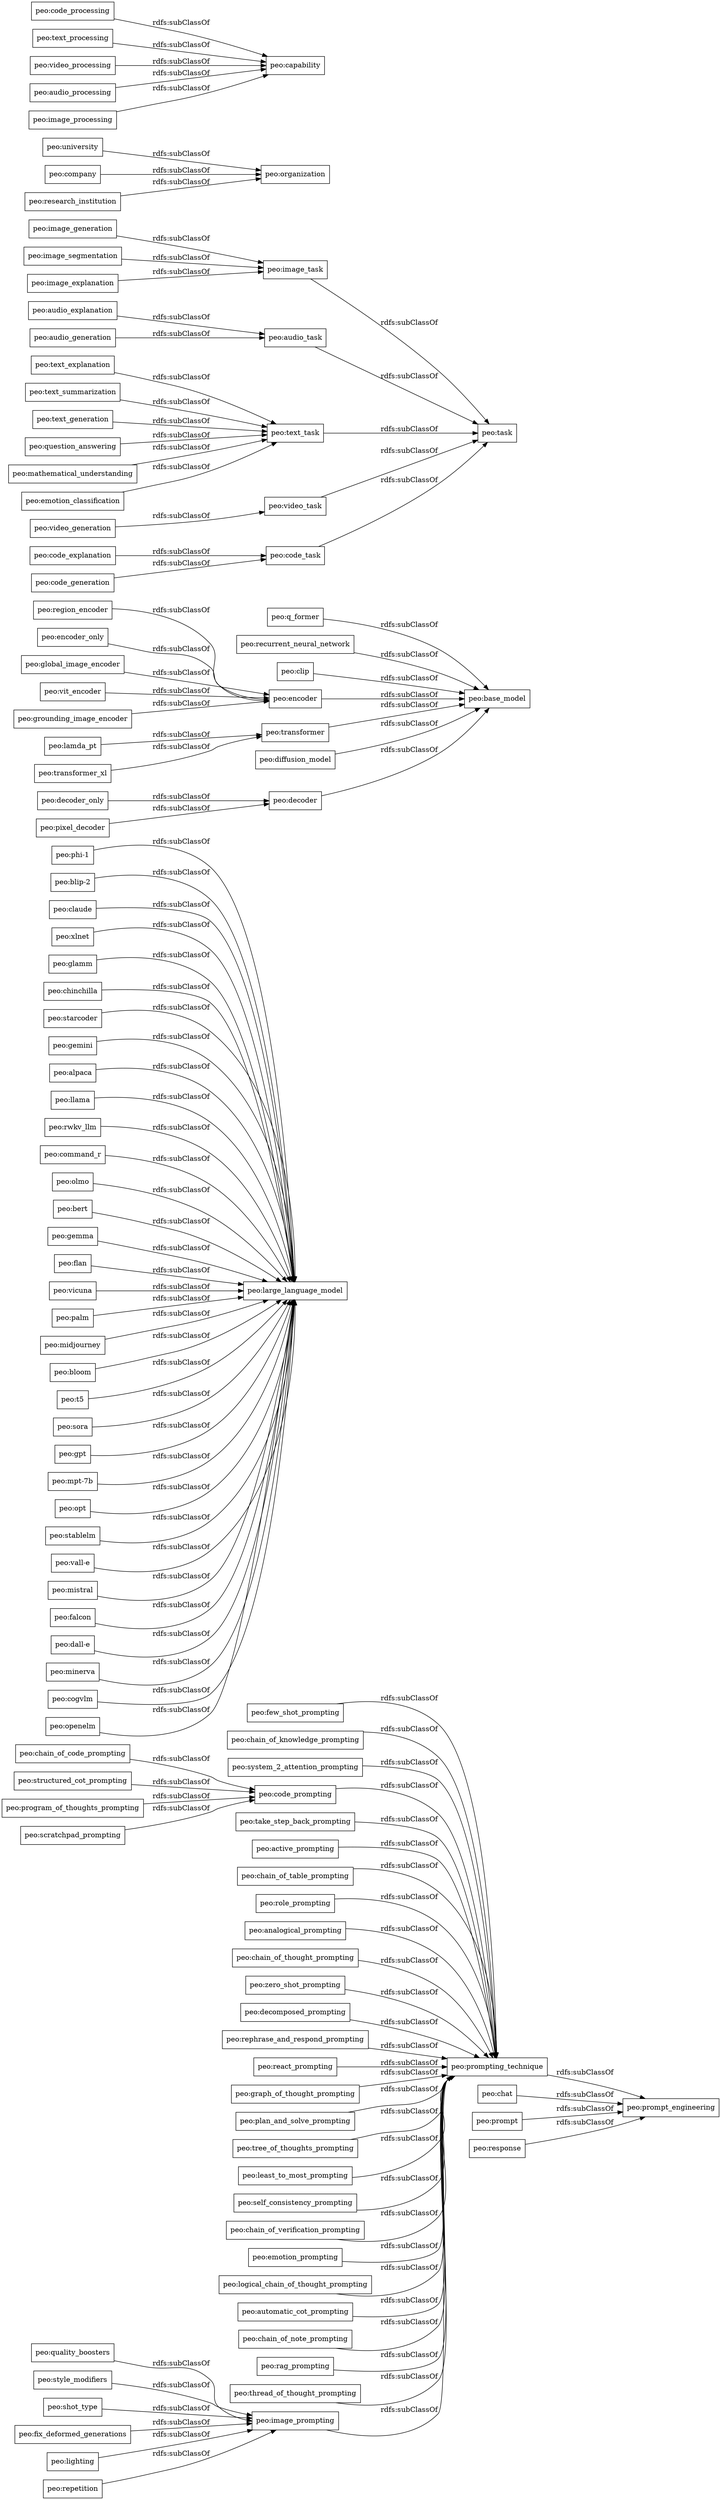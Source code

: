 digraph ar2dtool_diagram { 
rankdir=LR;
size="1000"
node [shape = rectangle, color="black"]; "peo:few_shot_prompting" "peo:chain_of_knowledge_prompting" "peo:phi-1" "peo:blip-2" "peo:quality_boosters" "peo:decoder" "peo:code_task" "peo:region_encoder" "peo:claude" "peo:xlnet" "peo:video_generation" "peo:glamm" "peo:text_explanation" "peo:chinchilla" "peo:style_modifiers" "peo:encoder_only" "peo:system_2_attention_prompting" "peo:code_prompting" "peo:chain_of_code_prompting" "peo:starcoder" "peo:organization" "peo:code_processing" "peo:q_former" "peo:global_image_encoder" "peo:gemini" "peo:take_step_back_prompting" "peo:image_task" "peo:alpaca" "peo:prompt_engineering" "peo:active_prompting" "peo:chain_of_table_prompting" "peo:role_prompting" "peo:analogical_prompting" "peo:chain_of_thought_prompting" "peo:llama" "peo:zero_shot_prompting" "peo:text_summarization" "peo:rwkv_llm" "peo:command_r" "peo:decomposed_prompting" "peo:recurrent_neural_network" "peo:chat" "peo:olmo" "peo:bert" "peo:audio_task" "peo:clip" "peo:text_generation" "peo:text_task" "peo:code_explanation" "peo:video_task" "peo:code_generation" "peo:gemma" "peo:image_generation" "peo:flan" "peo:encoder" "peo:text_processing" "peo:audio_explanation" "peo:rephrase_and_respond_prompting" "peo:lamda_pt" "peo:university" "peo:react_prompting" "peo:graph_of_thought_prompting" "peo:prompting_technique" "peo:plan_and_solve_prompting" "peo:company" "peo:tree_of_thoughts_prompting" "peo:structured_cot_prompting" "peo:transformer_xl" "peo:vit_encoder" "peo:shot_type" "peo:question_answering" "peo:least_to_most_prompting" "peo:vicuna" "peo:decoder_only" "peo:image_segmentation" "peo:mathematical_understanding" "peo:palm" "peo:task" "peo:midjourney" "peo:bloom" "peo:t5" "peo:grounding_image_encoder" "peo:fix_deformed_generations" "peo:transformer" "peo:self_consistency_prompting" "peo:capability" "peo:lighting" "peo:sora" "peo:program_of_thoughts_prompting" "peo:video_processing" "peo:gpt" "peo:scratchpad_prompting" "peo:chain_of_verification_prompting" "peo:emotion_prompting" "peo:pixel_decoder" "peo:mpt-7b" "peo:audio_processing" "peo:opt" "peo:prompt" "peo:stablelm" "peo:logical_chain_of_thought_prompting" "peo:vall-e" "peo:automatic_cot_prompting" "peo:base_model" "peo:mistral" "peo:audio_generation" "peo:falcon" "peo:image_explanation" "peo:chain_of_note_prompting" "peo:diffusion_model" "peo:large_language_model" "peo:dall-e" "peo:minerva" "peo:cogvlm" "peo:rag_prompting" "peo:image_processing" "peo:emotion_classification" "peo:repetition" "peo:thread_of_thought_prompting" "peo:image_prompting" "peo:research_institution" "peo:response" "peo:openelm" ; /*classes style*/
	"peo:vall-e" -> "peo:large_language_model" [ label = "rdfs:subClassOf" ];
	"peo:emotion_prompting" -> "peo:prompting_technique" [ label = "rdfs:subClassOf" ];
	"peo:repetition" -> "peo:image_prompting" [ label = "rdfs:subClassOf" ];
	"peo:university" -> "peo:organization" [ label = "rdfs:subClassOf" ];
	"peo:company" -> "peo:organization" [ label = "rdfs:subClassOf" ];
	"peo:encoder" -> "peo:base_model" [ label = "rdfs:subClassOf" ];
	"peo:least_to_most_prompting" -> "peo:prompting_technique" [ label = "rdfs:subClassOf" ];
	"peo:structured_cot_prompting" -> "peo:code_prompting" [ label = "rdfs:subClassOf" ];
	"peo:midjourney" -> "peo:large_language_model" [ label = "rdfs:subClassOf" ];
	"peo:role_prompting" -> "peo:prompting_technique" [ label = "rdfs:subClassOf" ];
	"peo:code_explanation" -> "peo:code_task" [ label = "rdfs:subClassOf" ];
	"peo:lighting" -> "peo:image_prompting" [ label = "rdfs:subClassOf" ];
	"peo:chain_of_thought_prompting" -> "peo:prompting_technique" [ label = "rdfs:subClassOf" ];
	"peo:stablelm" -> "peo:large_language_model" [ label = "rdfs:subClassOf" ];
	"peo:chain_of_verification_prompting" -> "peo:prompting_technique" [ label = "rdfs:subClassOf" ];
	"peo:react_prompting" -> "peo:prompting_technique" [ label = "rdfs:subClassOf" ];
	"peo:video_processing" -> "peo:capability" [ label = "rdfs:subClassOf" ];
	"peo:chain_of_table_prompting" -> "peo:prompting_technique" [ label = "rdfs:subClassOf" ];
	"peo:grounding_image_encoder" -> "peo:encoder" [ label = "rdfs:subClassOf" ];
	"peo:text_processing" -> "peo:capability" [ label = "rdfs:subClassOf" ];
	"peo:starcoder" -> "peo:large_language_model" [ label = "rdfs:subClassOf" ];
	"peo:text_task" -> "peo:task" [ label = "rdfs:subClassOf" ];
	"peo:gemma" -> "peo:large_language_model" [ label = "rdfs:subClassOf" ];
	"peo:question_answering" -> "peo:text_task" [ label = "rdfs:subClassOf" ];
	"peo:rag_prompting" -> "peo:prompting_technique" [ label = "rdfs:subClassOf" ];
	"peo:logical_chain_of_thought_prompting" -> "peo:prompting_technique" [ label = "rdfs:subClassOf" ];
	"peo:recurrent_neural_network" -> "peo:base_model" [ label = "rdfs:subClassOf" ];
	"peo:mathematical_understanding" -> "peo:text_task" [ label = "rdfs:subClassOf" ];
	"peo:transformer" -> "peo:base_model" [ label = "rdfs:subClassOf" ];
	"peo:prompt" -> "peo:prompt_engineering" [ label = "rdfs:subClassOf" ];
	"peo:program_of_thoughts_prompting" -> "peo:code_prompting" [ label = "rdfs:subClassOf" ];
	"peo:minerva" -> "peo:large_language_model" [ label = "rdfs:subClassOf" ];
	"peo:sora" -> "peo:large_language_model" [ label = "rdfs:subClassOf" ];
	"peo:code_processing" -> "peo:capability" [ label = "rdfs:subClassOf" ];
	"peo:global_image_encoder" -> "peo:encoder" [ label = "rdfs:subClassOf" ];
	"peo:opt" -> "peo:large_language_model" [ label = "rdfs:subClassOf" ];
	"peo:response" -> "peo:prompt_engineering" [ label = "rdfs:subClassOf" ];
	"peo:emotion_classification" -> "peo:text_task" [ label = "rdfs:subClassOf" ];
	"peo:mistral" -> "peo:large_language_model" [ label = "rdfs:subClassOf" ];
	"peo:clip" -> "peo:base_model" [ label = "rdfs:subClassOf" ];
	"peo:t5" -> "peo:large_language_model" [ label = "rdfs:subClassOf" ];
	"peo:self_consistency_prompting" -> "peo:prompting_technique" [ label = "rdfs:subClassOf" ];
	"peo:phi-1" -> "peo:large_language_model" [ label = "rdfs:subClassOf" ];
	"peo:graph_of_thought_prompting" -> "peo:prompting_technique" [ label = "rdfs:subClassOf" ];
	"peo:chat" -> "peo:prompt_engineering" [ label = "rdfs:subClassOf" ];
	"peo:prompting_technique" -> "peo:prompt_engineering" [ label = "rdfs:subClassOf" ];
	"peo:automatic_cot_prompting" -> "peo:prompting_technique" [ label = "rdfs:subClassOf" ];
	"peo:bloom" -> "peo:large_language_model" [ label = "rdfs:subClassOf" ];
	"peo:chinchilla" -> "peo:large_language_model" [ label = "rdfs:subClassOf" ];
	"peo:scratchpad_prompting" -> "peo:code_prompting" [ label = "rdfs:subClassOf" ];
	"peo:research_institution" -> "peo:organization" [ label = "rdfs:subClassOf" ];
	"peo:diffusion_model" -> "peo:base_model" [ label = "rdfs:subClassOf" ];
	"peo:code_task" -> "peo:task" [ label = "rdfs:subClassOf" ];
	"peo:rephrase_and_respond_prompting" -> "peo:prompting_technique" [ label = "rdfs:subClassOf" ];
	"peo:code_generation" -> "peo:code_task" [ label = "rdfs:subClassOf" ];
	"peo:claude" -> "peo:large_language_model" [ label = "rdfs:subClassOf" ];
	"peo:decomposed_prompting" -> "peo:prompting_technique" [ label = "rdfs:subClassOf" ];
	"peo:image_processing" -> "peo:capability" [ label = "rdfs:subClassOf" ];
	"peo:text_summarization" -> "peo:text_task" [ label = "rdfs:subClassOf" ];
	"peo:command_r" -> "peo:large_language_model" [ label = "rdfs:subClassOf" ];
	"peo:shot_type" -> "peo:image_prompting" [ label = "rdfs:subClassOf" ];
	"peo:tree_of_thoughts_prompting" -> "peo:prompting_technique" [ label = "rdfs:subClassOf" ];
	"peo:lamda_pt" -> "peo:transformer" [ label = "rdfs:subClassOf" ];
	"peo:alpaca" -> "peo:large_language_model" [ label = "rdfs:subClassOf" ];
	"peo:text_explanation" -> "peo:text_task" [ label = "rdfs:subClassOf" ];
	"peo:plan_and_solve_prompting" -> "peo:prompting_technique" [ label = "rdfs:subClassOf" ];
	"peo:region_encoder" -> "peo:encoder" [ label = "rdfs:subClassOf" ];
	"peo:dall-e" -> "peo:large_language_model" [ label = "rdfs:subClassOf" ];
	"peo:video_generation" -> "peo:video_task" [ label = "rdfs:subClassOf" ];
	"peo:falcon" -> "peo:large_language_model" [ label = "rdfs:subClassOf" ];
	"peo:text_generation" -> "peo:text_task" [ label = "rdfs:subClassOf" ];
	"peo:openelm" -> "peo:large_language_model" [ label = "rdfs:subClassOf" ];
	"peo:gemini" -> "peo:large_language_model" [ label = "rdfs:subClassOf" ];
	"peo:gpt" -> "peo:large_language_model" [ label = "rdfs:subClassOf" ];
	"peo:image_prompting" -> "peo:prompting_technique" [ label = "rdfs:subClassOf" ];
	"peo:analogical_prompting" -> "peo:prompting_technique" [ label = "rdfs:subClassOf" ];
	"peo:audio_task" -> "peo:task" [ label = "rdfs:subClassOf" ];
	"peo:few_shot_prompting" -> "peo:prompting_technique" [ label = "rdfs:subClassOf" ];
	"peo:image_task" -> "peo:task" [ label = "rdfs:subClassOf" ];
	"peo:olmo" -> "peo:large_language_model" [ label = "rdfs:subClassOf" ];
	"peo:code_prompting" -> "peo:prompting_technique" [ label = "rdfs:subClassOf" ];
	"peo:blip-2" -> "peo:large_language_model" [ label = "rdfs:subClassOf" ];
	"peo:audio_processing" -> "peo:capability" [ label = "rdfs:subClassOf" ];
	"peo:fix_deformed_generations" -> "peo:image_prompting" [ label = "rdfs:subClassOf" ];
	"peo:image_segmentation" -> "peo:image_task" [ label = "rdfs:subClassOf" ];
	"peo:video_task" -> "peo:task" [ label = "rdfs:subClassOf" ];
	"peo:mpt-7b" -> "peo:large_language_model" [ label = "rdfs:subClassOf" ];
	"peo:cogvlm" -> "peo:large_language_model" [ label = "rdfs:subClassOf" ];
	"peo:glamm" -> "peo:large_language_model" [ label = "rdfs:subClassOf" ];
	"peo:palm" -> "peo:large_language_model" [ label = "rdfs:subClassOf" ];
	"peo:chain_of_note_prompting" -> "peo:prompting_technique" [ label = "rdfs:subClassOf" ];
	"peo:rwkv_llm" -> "peo:large_language_model" [ label = "rdfs:subClassOf" ];
	"peo:xlnet" -> "peo:large_language_model" [ label = "rdfs:subClassOf" ];
	"peo:decoder_only" -> "peo:decoder" [ label = "rdfs:subClassOf" ];
	"peo:quality_boosters" -> "peo:image_prompting" [ label = "rdfs:subClassOf" ];
	"peo:audio_explanation" -> "peo:audio_task" [ label = "rdfs:subClassOf" ];
	"peo:style_modifiers" -> "peo:image_prompting" [ label = "rdfs:subClassOf" ];
	"peo:encoder_only" -> "peo:encoder" [ label = "rdfs:subClassOf" ];
	"peo:q_former" -> "peo:base_model" [ label = "rdfs:subClassOf" ];
	"peo:thread_of_thought_prompting" -> "peo:prompting_technique" [ label = "rdfs:subClassOf" ];
	"peo:vicuna" -> "peo:large_language_model" [ label = "rdfs:subClassOf" ];
	"peo:transformer_xl" -> "peo:transformer" [ label = "rdfs:subClassOf" ];
	"peo:vit_encoder" -> "peo:encoder" [ label = "rdfs:subClassOf" ];
	"peo:active_prompting" -> "peo:prompting_technique" [ label = "rdfs:subClassOf" ];
	"peo:decoder" -> "peo:base_model" [ label = "rdfs:subClassOf" ];
	"peo:chain_of_knowledge_prompting" -> "peo:prompting_technique" [ label = "rdfs:subClassOf" ];
	"peo:system_2_attention_prompting" -> "peo:prompting_technique" [ label = "rdfs:subClassOf" ];
	"peo:audio_generation" -> "peo:audio_task" [ label = "rdfs:subClassOf" ];
	"peo:image_generation" -> "peo:image_task" [ label = "rdfs:subClassOf" ];
	"peo:image_explanation" -> "peo:image_task" [ label = "rdfs:subClassOf" ];
	"peo:bert" -> "peo:large_language_model" [ label = "rdfs:subClassOf" ];
	"peo:pixel_decoder" -> "peo:decoder" [ label = "rdfs:subClassOf" ];
	"peo:chain_of_code_prompting" -> "peo:code_prompting" [ label = "rdfs:subClassOf" ];
	"peo:flan" -> "peo:large_language_model" [ label = "rdfs:subClassOf" ];
	"peo:take_step_back_prompting" -> "peo:prompting_technique" [ label = "rdfs:subClassOf" ];
	"peo:llama" -> "peo:large_language_model" [ label = "rdfs:subClassOf" ];
	"peo:zero_shot_prompting" -> "peo:prompting_technique" [ label = "rdfs:subClassOf" ];

}
